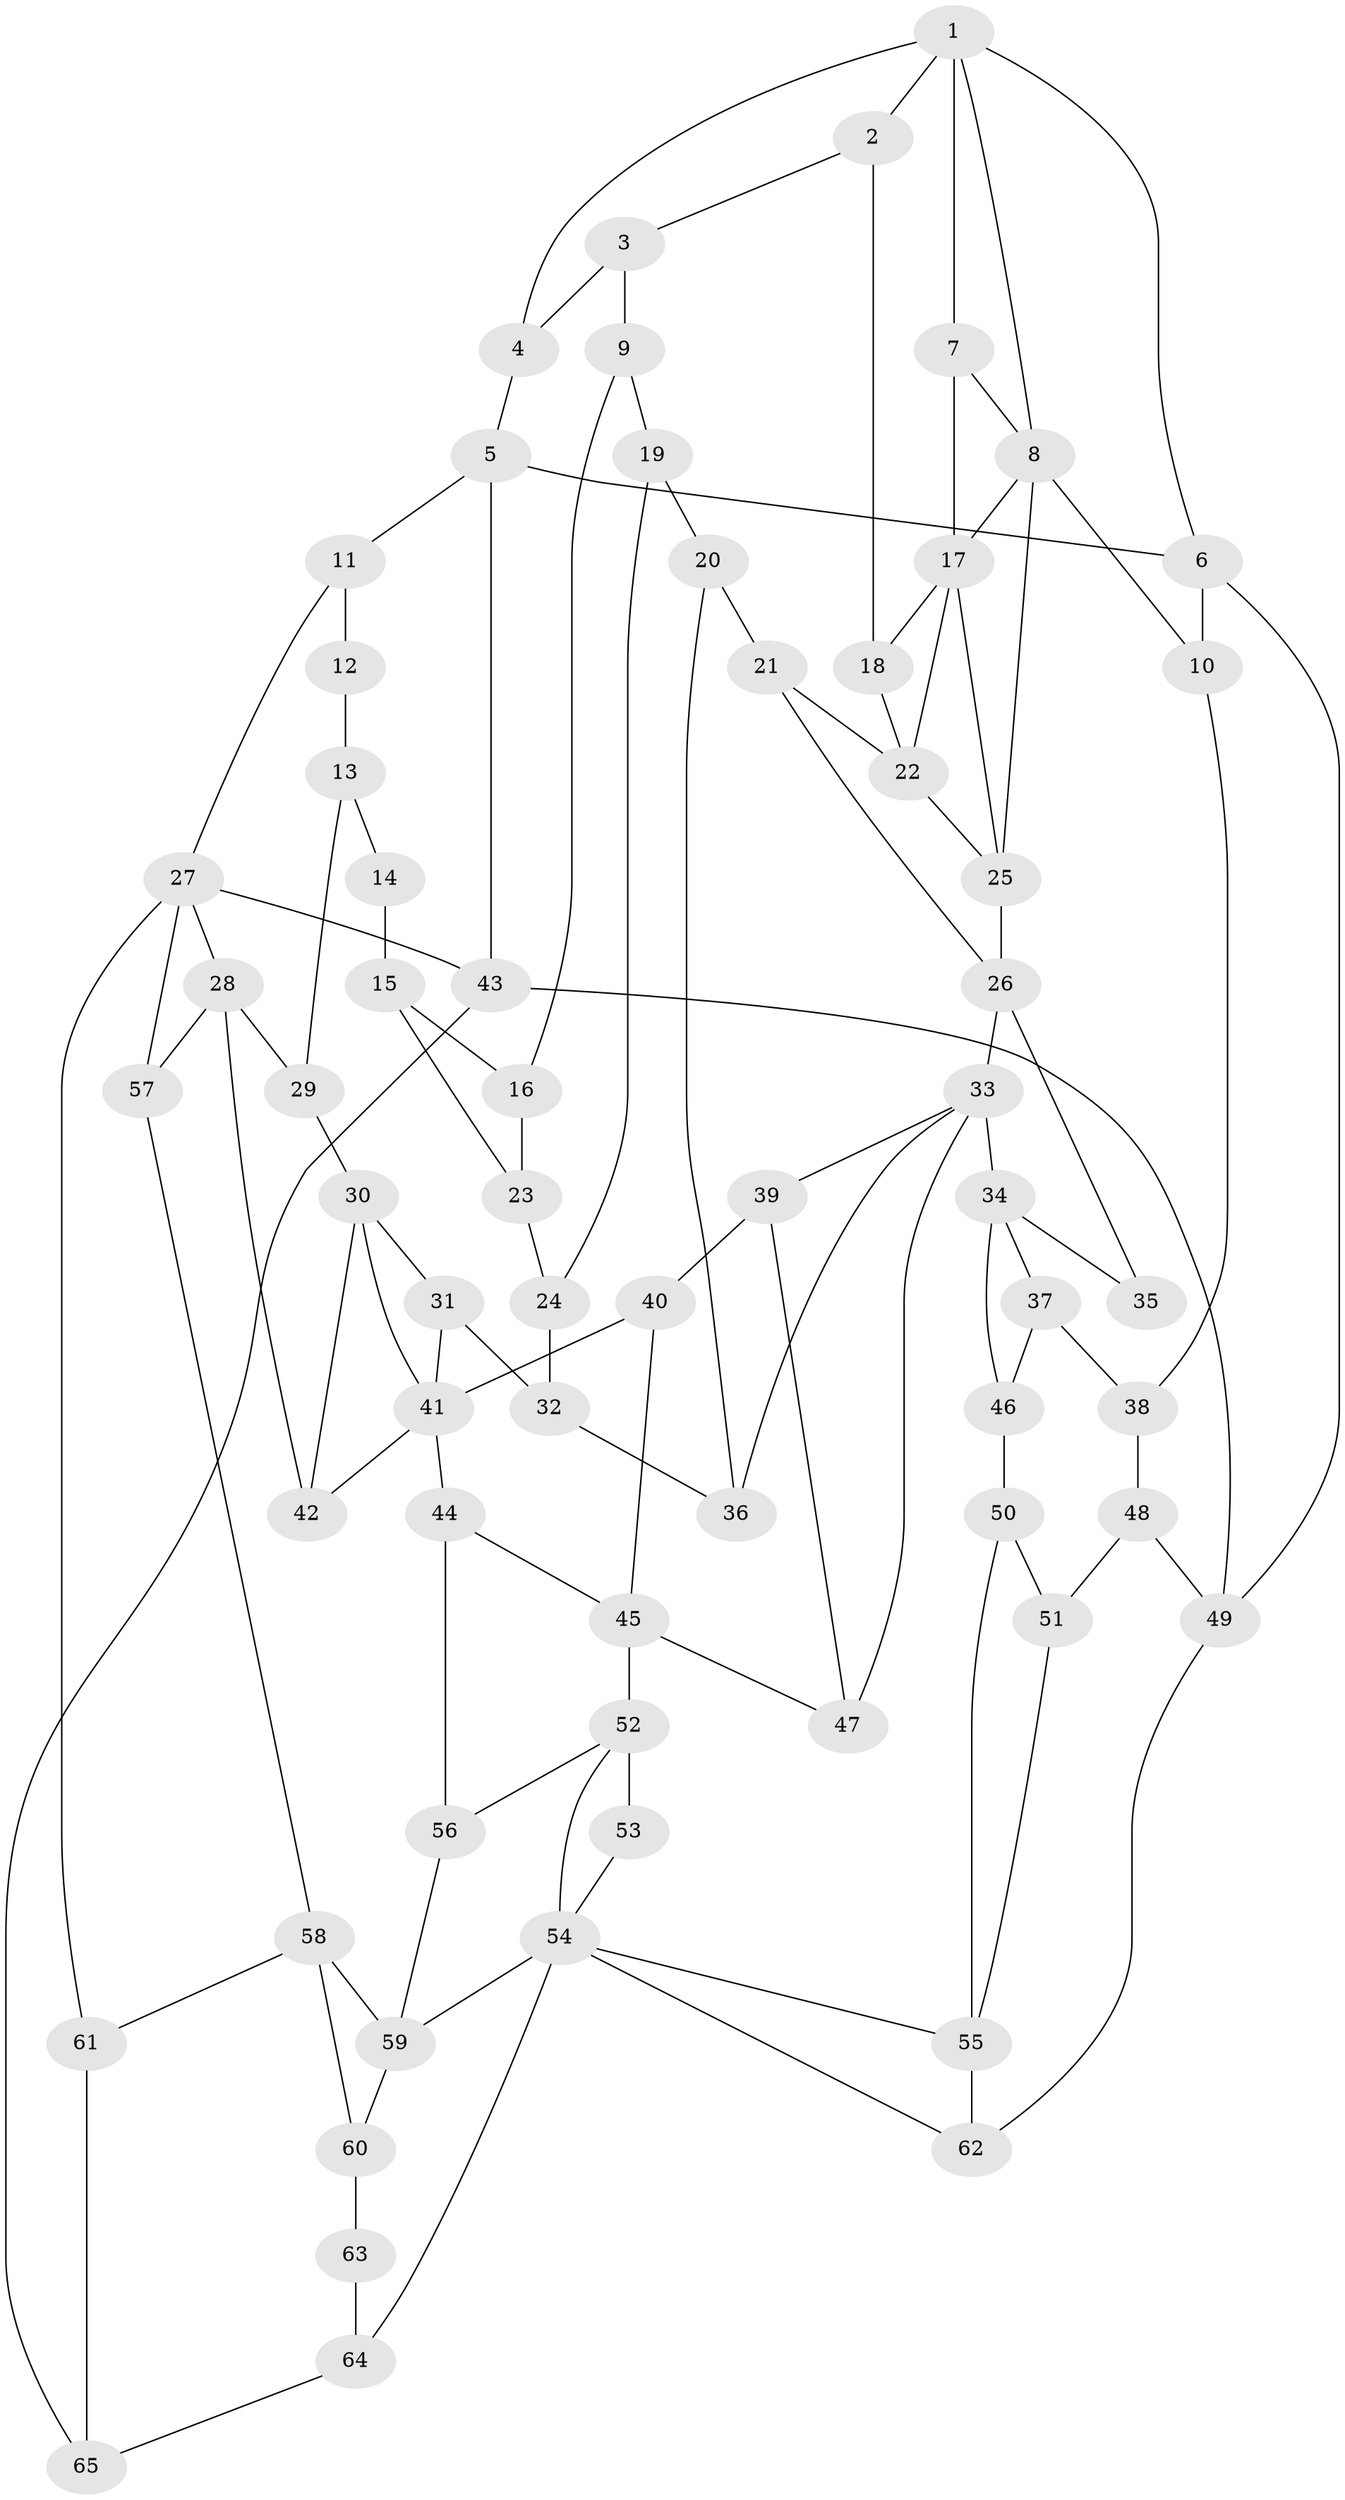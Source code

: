 // original degree distribution, {3: 0.015384615384615385, 4: 0.25384615384615383, 5: 0.49230769230769234, 6: 0.23846153846153847}
// Generated by graph-tools (version 1.1) at 2025/38/03/09/25 02:38:37]
// undirected, 65 vertices, 110 edges
graph export_dot {
graph [start="1"]
  node [color=gray90,style=filled];
  1;
  2;
  3;
  4;
  5;
  6;
  7;
  8;
  9;
  10;
  11;
  12;
  13;
  14;
  15;
  16;
  17;
  18;
  19;
  20;
  21;
  22;
  23;
  24;
  25;
  26;
  27;
  28;
  29;
  30;
  31;
  32;
  33;
  34;
  35;
  36;
  37;
  38;
  39;
  40;
  41;
  42;
  43;
  44;
  45;
  46;
  47;
  48;
  49;
  50;
  51;
  52;
  53;
  54;
  55;
  56;
  57;
  58;
  59;
  60;
  61;
  62;
  63;
  64;
  65;
  1 -- 2 [weight=1.0];
  1 -- 4 [weight=1.0];
  1 -- 6 [weight=1.0];
  1 -- 7 [weight=1.0];
  1 -- 8 [weight=1.0];
  2 -- 3 [weight=1.0];
  2 -- 18 [weight=1.0];
  3 -- 4 [weight=1.0];
  3 -- 9 [weight=2.0];
  4 -- 5 [weight=1.0];
  5 -- 6 [weight=1.0];
  5 -- 11 [weight=1.0];
  5 -- 43 [weight=1.0];
  6 -- 10 [weight=1.0];
  6 -- 49 [weight=1.0];
  7 -- 8 [weight=1.0];
  7 -- 17 [weight=1.0];
  8 -- 10 [weight=1.0];
  8 -- 17 [weight=1.0];
  8 -- 25 [weight=1.0];
  9 -- 16 [weight=2.0];
  9 -- 19 [weight=1.0];
  10 -- 38 [weight=1.0];
  11 -- 12 [weight=1.0];
  11 -- 27 [weight=1.0];
  12 -- 13 [weight=2.0];
  13 -- 14 [weight=2.0];
  13 -- 29 [weight=2.0];
  14 -- 15 [weight=2.0];
  15 -- 16 [weight=3.0];
  15 -- 23 [weight=1.0];
  16 -- 23 [weight=1.0];
  17 -- 18 [weight=2.0];
  17 -- 22 [weight=1.0];
  17 -- 25 [weight=1.0];
  18 -- 22 [weight=1.0];
  19 -- 20 [weight=1.0];
  19 -- 24 [weight=1.0];
  20 -- 21 [weight=1.0];
  20 -- 36 [weight=1.0];
  21 -- 22 [weight=1.0];
  21 -- 26 [weight=1.0];
  22 -- 25 [weight=1.0];
  23 -- 24 [weight=1.0];
  24 -- 32 [weight=1.0];
  25 -- 26 [weight=2.0];
  26 -- 33 [weight=1.0];
  26 -- 35 [weight=1.0];
  27 -- 28 [weight=1.0];
  27 -- 43 [weight=1.0];
  27 -- 57 [weight=1.0];
  27 -- 61 [weight=2.0];
  28 -- 29 [weight=1.0];
  28 -- 42 [weight=1.0];
  28 -- 57 [weight=1.0];
  29 -- 30 [weight=2.0];
  30 -- 31 [weight=1.0];
  30 -- 41 [weight=2.0];
  30 -- 42 [weight=1.0];
  31 -- 32 [weight=1.0];
  31 -- 41 [weight=1.0];
  32 -- 36 [weight=1.0];
  33 -- 34 [weight=2.0];
  33 -- 36 [weight=1.0];
  33 -- 39 [weight=1.0];
  33 -- 47 [weight=1.0];
  34 -- 35 [weight=2.0];
  34 -- 37 [weight=1.0];
  34 -- 46 [weight=1.0];
  37 -- 38 [weight=1.0];
  37 -- 46 [weight=1.0];
  38 -- 48 [weight=1.0];
  39 -- 40 [weight=1.0];
  39 -- 47 [weight=1.0];
  40 -- 41 [weight=1.0];
  40 -- 45 [weight=1.0];
  41 -- 42 [weight=1.0];
  41 -- 44 [weight=1.0];
  43 -- 49 [weight=1.0];
  43 -- 65 [weight=1.0];
  44 -- 45 [weight=1.0];
  44 -- 56 [weight=1.0];
  45 -- 47 [weight=1.0];
  45 -- 52 [weight=2.0];
  46 -- 50 [weight=4.0];
  48 -- 49 [weight=1.0];
  48 -- 51 [weight=1.0];
  49 -- 62 [weight=1.0];
  50 -- 51 [weight=1.0];
  50 -- 55 [weight=1.0];
  51 -- 55 [weight=1.0];
  52 -- 53 [weight=2.0];
  52 -- 54 [weight=1.0];
  52 -- 56 [weight=1.0];
  53 -- 54 [weight=1.0];
  54 -- 55 [weight=1.0];
  54 -- 59 [weight=1.0];
  54 -- 62 [weight=1.0];
  54 -- 64 [weight=1.0];
  55 -- 62 [weight=1.0];
  56 -- 59 [weight=1.0];
  57 -- 58 [weight=1.0];
  58 -- 59 [weight=1.0];
  58 -- 60 [weight=2.0];
  58 -- 61 [weight=1.0];
  59 -- 60 [weight=2.0];
  60 -- 63 [weight=2.0];
  61 -- 65 [weight=1.0];
  63 -- 64 [weight=1.0];
  64 -- 65 [weight=1.0];
}
